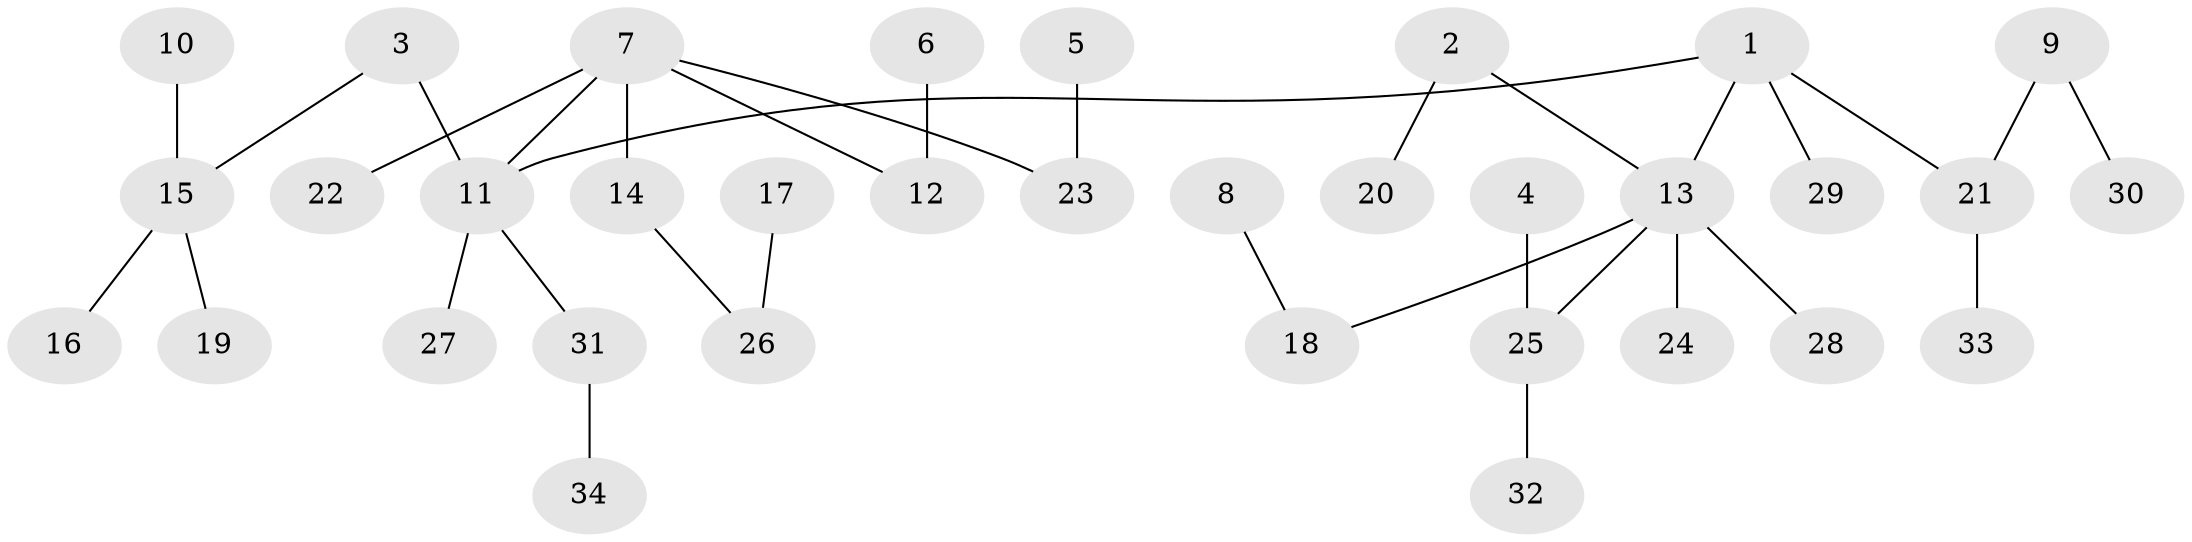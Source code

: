 // original degree distribution, {3: 0.14705882352941177, 4: 0.04411764705882353, 2: 0.27941176470588236, 7: 0.014705882352941176, 5: 0.04411764705882353, 1: 0.47058823529411764}
// Generated by graph-tools (version 1.1) at 2025/50/03/09/25 03:50:20]
// undirected, 34 vertices, 33 edges
graph export_dot {
graph [start="1"]
  node [color=gray90,style=filled];
  1;
  2;
  3;
  4;
  5;
  6;
  7;
  8;
  9;
  10;
  11;
  12;
  13;
  14;
  15;
  16;
  17;
  18;
  19;
  20;
  21;
  22;
  23;
  24;
  25;
  26;
  27;
  28;
  29;
  30;
  31;
  32;
  33;
  34;
  1 -- 11 [weight=1.0];
  1 -- 13 [weight=1.0];
  1 -- 21 [weight=1.0];
  1 -- 29 [weight=1.0];
  2 -- 13 [weight=1.0];
  2 -- 20 [weight=1.0];
  3 -- 11 [weight=1.0];
  3 -- 15 [weight=1.0];
  4 -- 25 [weight=1.0];
  5 -- 23 [weight=1.0];
  6 -- 12 [weight=1.0];
  7 -- 11 [weight=1.0];
  7 -- 12 [weight=1.0];
  7 -- 14 [weight=1.0];
  7 -- 22 [weight=1.0];
  7 -- 23 [weight=1.0];
  8 -- 18 [weight=1.0];
  9 -- 21 [weight=1.0];
  9 -- 30 [weight=1.0];
  10 -- 15 [weight=1.0];
  11 -- 27 [weight=1.0];
  11 -- 31 [weight=1.0];
  13 -- 18 [weight=1.0];
  13 -- 24 [weight=1.0];
  13 -- 25 [weight=1.0];
  13 -- 28 [weight=1.0];
  14 -- 26 [weight=1.0];
  15 -- 16 [weight=1.0];
  15 -- 19 [weight=1.0];
  17 -- 26 [weight=1.0];
  21 -- 33 [weight=1.0];
  25 -- 32 [weight=1.0];
  31 -- 34 [weight=1.0];
}
